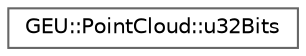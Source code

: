 digraph "Gráfico de jerarquía de clases"
{
 // LATEX_PDF_SIZE
  bgcolor="transparent";
  edge [fontname=Helvetica,fontsize=10,labelfontname=Helvetica,labelfontsize=10];
  node [fontname=Helvetica,fontsize=10,shape=box,height=0.2,width=0.4];
  rankdir="LR";
  Node0 [id="Node000000",label="GEU::PointCloud::u32Bits",height=0.2,width=0.4,color="grey40", fillcolor="white", style="filled",URL="$d7/d03/union_g_e_u_1_1_point_cloud_1_1u32_bits.html",tooltip=" "];
}
